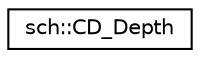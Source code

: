 digraph "Graphical Class Hierarchy"
{
  edge [fontname="Helvetica",fontsize="10",labelfontname="Helvetica",labelfontsize="10"];
  node [fontname="Helvetica",fontsize="10",shape=record];
  rankdir="LR";
  Node0 [label="sch::CD_Depth",height=0.2,width=0.4,color="black", fillcolor="white", style="filled",URL="$classsch_1_1CD__Depth.html"];
}
